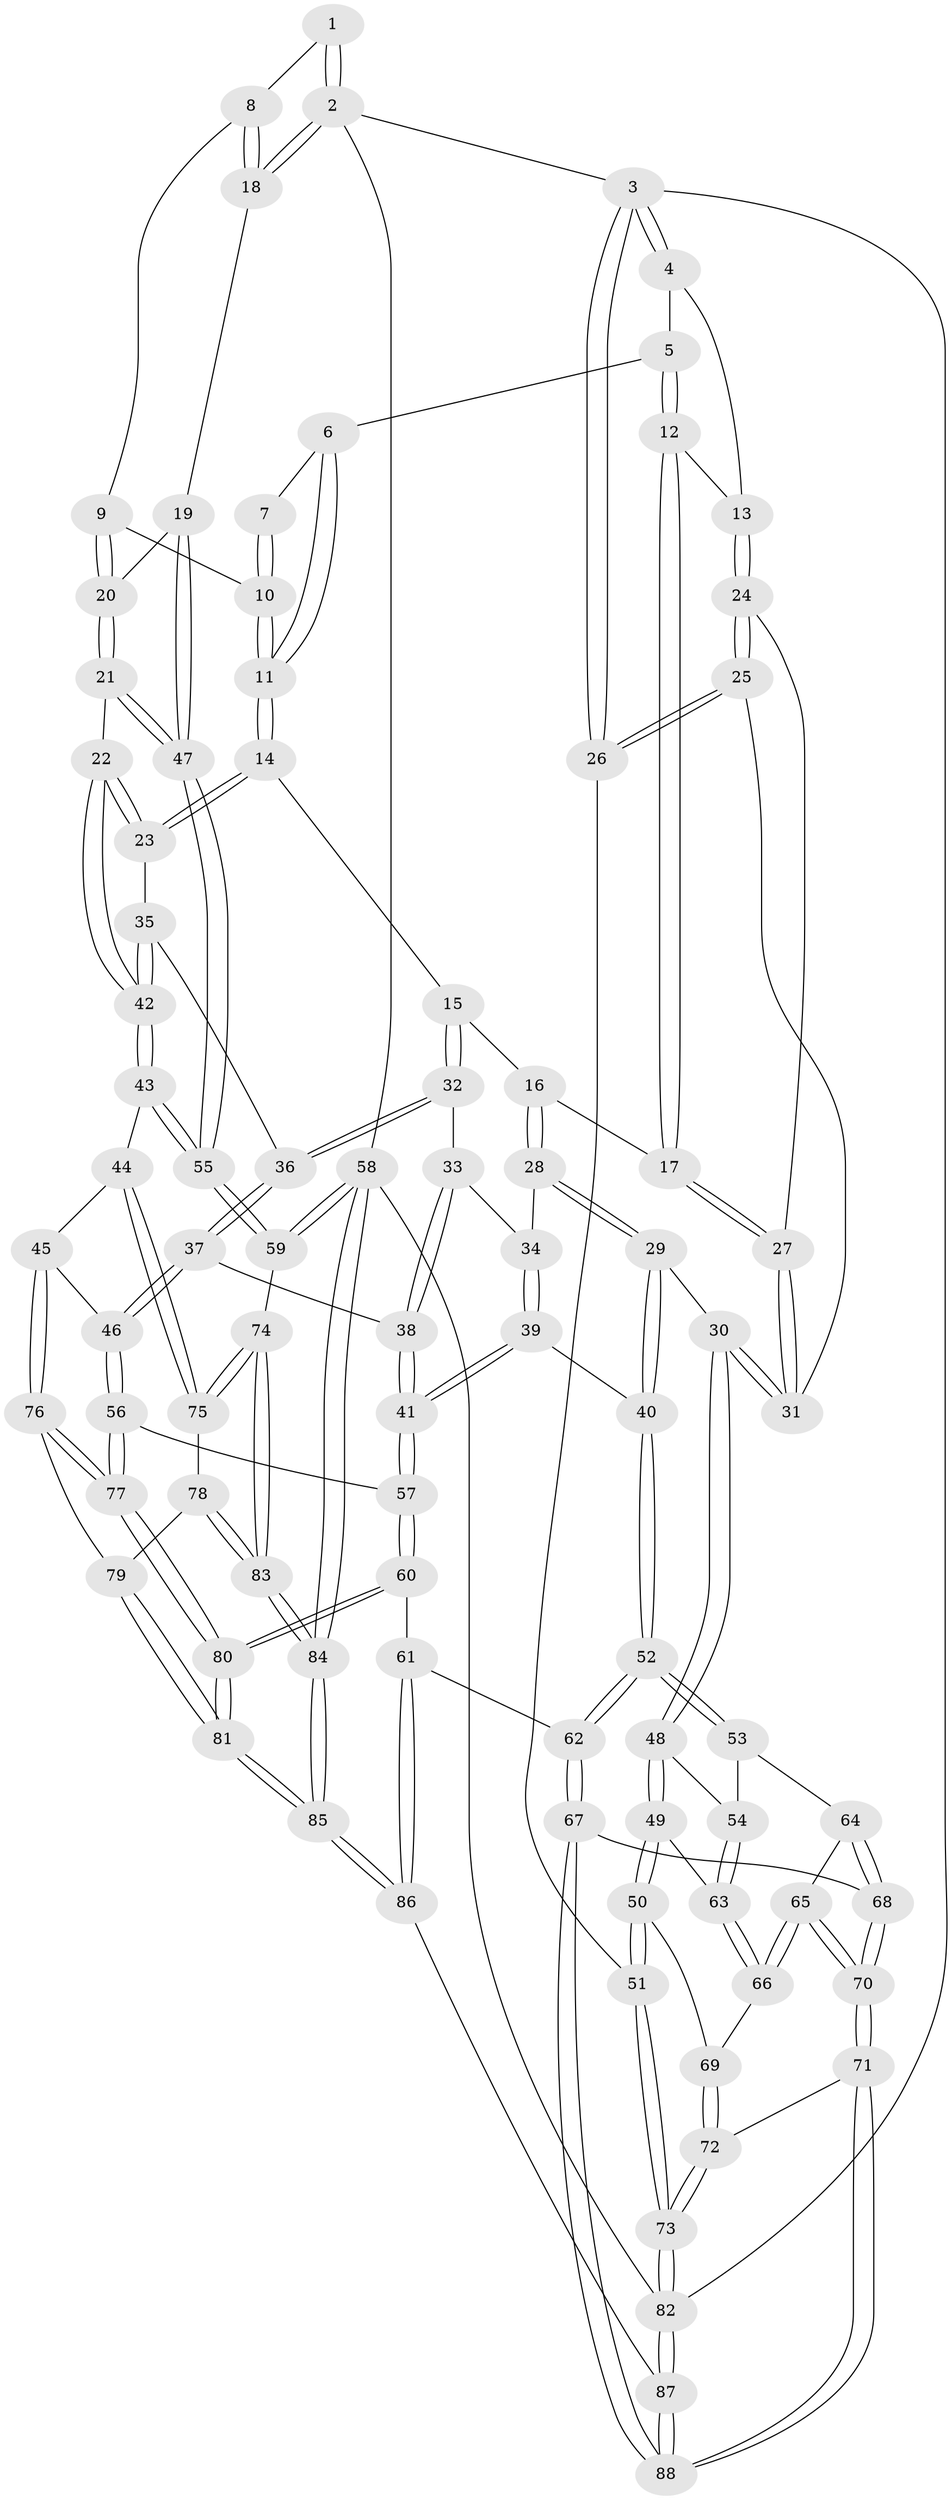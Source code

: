 // coarse degree distribution, {4: 0.32786885245901637, 3: 0.09836065573770492, 5: 0.4098360655737705, 6: 0.14754098360655737, 9: 0.01639344262295082}
// Generated by graph-tools (version 1.1) at 2025/06/03/04/25 22:06:53]
// undirected, 88 vertices, 217 edges
graph export_dot {
graph [start="1"]
  node [color=gray90,style=filled];
  1 [pos="+1+0"];
  2 [pos="+1+0"];
  3 [pos="+0+0"];
  4 [pos="+0+0"];
  5 [pos="+0.27070829238577837+0"];
  6 [pos="+0.5258376175793642+0"];
  7 [pos="+0.9216065746603626+0"];
  8 [pos="+0.799798804673545+0.11754188763234481"];
  9 [pos="+0.7879588673161806+0.12815060239101358"];
  10 [pos="+0.764018344654175+0.12642132744705026"];
  11 [pos="+0.6530023216637029+0.1477634179453881"];
  12 [pos="+0.2650011485178403+0.033139236729339765"];
  13 [pos="+0.039373443520854444+0.19559371712395124"];
  14 [pos="+0.638526851289694+0.18737306911805238"];
  15 [pos="+0.6210801479059398+0.19668123102756246"];
  16 [pos="+0.34346916997958277+0.19230423506297226"];
  17 [pos="+0.2906233416358983+0.12871595328860413"];
  18 [pos="+1+0"];
  19 [pos="+1+0.07040950392112563"];
  20 [pos="+0.9146677937067862+0.20632474526547318"];
  21 [pos="+0.8452517966859919+0.38277916396387596"];
  22 [pos="+0.8205214288930627+0.3966189566718118"];
  23 [pos="+0.6835871916242043+0.26349059508555056"];
  24 [pos="+0.03087627453927021+0.20719649132746862"];
  25 [pos="+0+0.24458385992657442"];
  26 [pos="+0+0.26576562240174006"];
  27 [pos="+0.15415882341137627+0.29722205427072845"];
  28 [pos="+0.35578222135251697+0.2798403861128207"];
  29 [pos="+0.1845020247018576+0.4188242273365397"];
  30 [pos="+0.1551467971384409+0.4097960560505658"];
  31 [pos="+0.15329144131594508+0.40218019971939223"];
  32 [pos="+0.5327586814375896+0.32248035490396926"];
  33 [pos="+0.46224982755076627+0.3564049577276691"];
  34 [pos="+0.41465286048344974+0.3629422145070223"];
  35 [pos="+0.6163530297979648+0.423476824054072"];
  36 [pos="+0.5945133516109892+0.436271687188"];
  37 [pos="+0.5722875473855754+0.4856467334440225"];
  38 [pos="+0.5617953057212456+0.4891098676145021"];
  39 [pos="+0.36871017952902135+0.5136130455835465"];
  40 [pos="+0.3025587532533371+0.5179325286935546"];
  41 [pos="+0.44564093715883496+0.5714648674979066"];
  42 [pos="+0.8058002971816621+0.4425557605499381"];
  43 [pos="+0.7952495945914886+0.5890510728304569"];
  44 [pos="+0.7887822050698855+0.5974161656980141"];
  45 [pos="+0.7729566325636346+0.6058334347852541"];
  46 [pos="+0.7587225874486371+0.6059411820211656"];
  47 [pos="+1+0.416278944170309"];
  48 [pos="+0.13577605008756438+0.4243886021698737"];
  49 [pos="+0+0.5178440850160528"];
  50 [pos="+0+0.5396199254338883"];
  51 [pos="+0+0.5429211298200756"];
  52 [pos="+0.26344619864604724+0.578791026057914"];
  53 [pos="+0.22208268222520836+0.5976238109510691"];
  54 [pos="+0.16578835513507836+0.6049715619725919"];
  55 [pos="+1+0.5817500112886608"];
  56 [pos="+0.5625943714056905+0.6883155847688641"];
  57 [pos="+0.4755928887781556+0.671945342885321"];
  58 [pos="+1+1"];
  59 [pos="+1+0.7337353881194235"];
  60 [pos="+0.44041360066055235+0.7217931760044344"];
  61 [pos="+0.4014196616466594+0.7546748687010236"];
  62 [pos="+0.29433583242661393+0.7718097742127096"];
  63 [pos="+0.13512021822799167+0.6171160734421839"];
  64 [pos="+0.21984188729980592+0.605824749128271"];
  65 [pos="+0.16065628391917766+0.7255049778864675"];
  66 [pos="+0.13261544551703436+0.6593905168082674"];
  67 [pos="+0.28511650296842034+0.7780389776800992"];
  68 [pos="+0.19641034989746348+0.7971414620524311"];
  69 [pos="+0.06162585453157301+0.6813133678361998"];
  70 [pos="+0.18221884776602426+0.8015733011588984"];
  71 [pos="+0.14351538134407635+0.8350042519953995"];
  72 [pos="+0.10441222946170184+0.8480113768086622"];
  73 [pos="+0+1"];
  74 [pos="+0.9838567224862051+0.790938948919733"];
  75 [pos="+0.8952104587941253+0.7418947412757017"];
  76 [pos="+0.7594528495885097+0.6819079827868709"];
  77 [pos="+0.6278866444887544+0.8323485447733793"];
  78 [pos="+0.8436151868949182+0.8134646699493775"];
  79 [pos="+0.7656510154568708+0.7753429699136084"];
  80 [pos="+0.6429610988260318+0.9894934340433739"];
  81 [pos="+0.6667392419570556+1"];
  82 [pos="+0+1"];
  83 [pos="+0.8523214151443755+0.9801456271280965"];
  84 [pos="+0.7593837656862918+1"];
  85 [pos="+0.672779166009175+1"];
  86 [pos="+0.5033459250642404+1"];
  87 [pos="+0.4206673216198595+1"];
  88 [pos="+0.39557387112439085+1"];
  1 -- 2;
  1 -- 2;
  1 -- 8;
  2 -- 3;
  2 -- 18;
  2 -- 18;
  2 -- 58;
  3 -- 4;
  3 -- 4;
  3 -- 26;
  3 -- 26;
  3 -- 82;
  4 -- 5;
  4 -- 13;
  5 -- 6;
  5 -- 12;
  5 -- 12;
  6 -- 7;
  6 -- 11;
  6 -- 11;
  7 -- 10;
  7 -- 10;
  8 -- 9;
  8 -- 18;
  8 -- 18;
  9 -- 10;
  9 -- 20;
  9 -- 20;
  10 -- 11;
  10 -- 11;
  11 -- 14;
  11 -- 14;
  12 -- 13;
  12 -- 17;
  12 -- 17;
  13 -- 24;
  13 -- 24;
  14 -- 15;
  14 -- 23;
  14 -- 23;
  15 -- 16;
  15 -- 32;
  15 -- 32;
  16 -- 17;
  16 -- 28;
  16 -- 28;
  17 -- 27;
  17 -- 27;
  18 -- 19;
  19 -- 20;
  19 -- 47;
  19 -- 47;
  20 -- 21;
  20 -- 21;
  21 -- 22;
  21 -- 47;
  21 -- 47;
  22 -- 23;
  22 -- 23;
  22 -- 42;
  22 -- 42;
  23 -- 35;
  24 -- 25;
  24 -- 25;
  24 -- 27;
  25 -- 26;
  25 -- 26;
  25 -- 31;
  26 -- 51;
  27 -- 31;
  27 -- 31;
  28 -- 29;
  28 -- 29;
  28 -- 34;
  29 -- 30;
  29 -- 40;
  29 -- 40;
  30 -- 31;
  30 -- 31;
  30 -- 48;
  30 -- 48;
  32 -- 33;
  32 -- 36;
  32 -- 36;
  33 -- 34;
  33 -- 38;
  33 -- 38;
  34 -- 39;
  34 -- 39;
  35 -- 36;
  35 -- 42;
  35 -- 42;
  36 -- 37;
  36 -- 37;
  37 -- 38;
  37 -- 46;
  37 -- 46;
  38 -- 41;
  38 -- 41;
  39 -- 40;
  39 -- 41;
  39 -- 41;
  40 -- 52;
  40 -- 52;
  41 -- 57;
  41 -- 57;
  42 -- 43;
  42 -- 43;
  43 -- 44;
  43 -- 55;
  43 -- 55;
  44 -- 45;
  44 -- 75;
  44 -- 75;
  45 -- 46;
  45 -- 76;
  45 -- 76;
  46 -- 56;
  46 -- 56;
  47 -- 55;
  47 -- 55;
  48 -- 49;
  48 -- 49;
  48 -- 54;
  49 -- 50;
  49 -- 50;
  49 -- 63;
  50 -- 51;
  50 -- 51;
  50 -- 69;
  51 -- 73;
  51 -- 73;
  52 -- 53;
  52 -- 53;
  52 -- 62;
  52 -- 62;
  53 -- 54;
  53 -- 64;
  54 -- 63;
  54 -- 63;
  55 -- 59;
  55 -- 59;
  56 -- 57;
  56 -- 77;
  56 -- 77;
  57 -- 60;
  57 -- 60;
  58 -- 59;
  58 -- 59;
  58 -- 84;
  58 -- 84;
  58 -- 82;
  59 -- 74;
  60 -- 61;
  60 -- 80;
  60 -- 80;
  61 -- 62;
  61 -- 86;
  61 -- 86;
  62 -- 67;
  62 -- 67;
  63 -- 66;
  63 -- 66;
  64 -- 65;
  64 -- 68;
  64 -- 68;
  65 -- 66;
  65 -- 66;
  65 -- 70;
  65 -- 70;
  66 -- 69;
  67 -- 68;
  67 -- 88;
  67 -- 88;
  68 -- 70;
  68 -- 70;
  69 -- 72;
  69 -- 72;
  70 -- 71;
  70 -- 71;
  71 -- 72;
  71 -- 88;
  71 -- 88;
  72 -- 73;
  72 -- 73;
  73 -- 82;
  73 -- 82;
  74 -- 75;
  74 -- 75;
  74 -- 83;
  74 -- 83;
  75 -- 78;
  76 -- 77;
  76 -- 77;
  76 -- 79;
  77 -- 80;
  77 -- 80;
  78 -- 79;
  78 -- 83;
  78 -- 83;
  79 -- 81;
  79 -- 81;
  80 -- 81;
  80 -- 81;
  81 -- 85;
  81 -- 85;
  82 -- 87;
  82 -- 87;
  83 -- 84;
  83 -- 84;
  84 -- 85;
  84 -- 85;
  85 -- 86;
  85 -- 86;
  86 -- 87;
  87 -- 88;
  87 -- 88;
}
